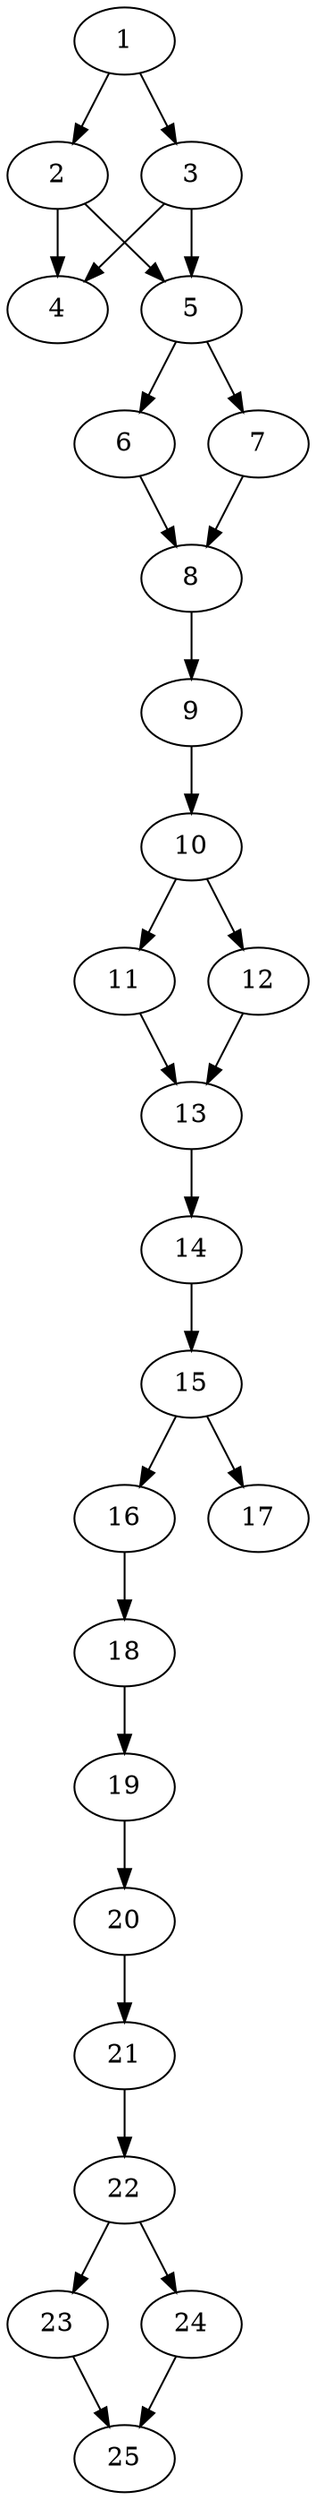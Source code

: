 // DAG automatically generated by daggen at Thu Oct  3 14:00:39 2019
// ./daggen --dot -n 25 --ccr 0.5 --fat 0.3 --regular 0.5 --density 0.7 --mindata 5242880 --maxdata 52428800 
digraph G {
  1 [size="93308928", alpha="0.01", expect_size="46654464"] 
  1 -> 2 [size ="46654464"]
  1 -> 3 [size ="46654464"]
  2 [size="15923200", alpha="0.07", expect_size="7961600"] 
  2 -> 4 [size ="7961600"]
  2 -> 5 [size ="7961600"]
  3 [size="23150592", alpha="0.08", expect_size="11575296"] 
  3 -> 4 [size ="11575296"]
  3 -> 5 [size ="11575296"]
  4 [size="52934656", alpha="0.16", expect_size="26467328"] 
  5 [size="63475712", alpha="0.15", expect_size="31737856"] 
  5 -> 6 [size ="31737856"]
  5 -> 7 [size ="31737856"]
  6 [size="29837312", alpha="0.03", expect_size="14918656"] 
  6 -> 8 [size ="14918656"]
  7 [size="48232448", alpha="0.09", expect_size="24116224"] 
  7 -> 8 [size ="24116224"]
  8 [size="94029824", alpha="0.01", expect_size="47014912"] 
  8 -> 9 [size ="47014912"]
  9 [size="32249856", alpha="0.05", expect_size="16124928"] 
  9 -> 10 [size ="16124928"]
  10 [size="50012160", alpha="0.17", expect_size="25006080"] 
  10 -> 11 [size ="25006080"]
  10 -> 12 [size ="25006080"]
  11 [size="40284160", alpha="0.11", expect_size="20142080"] 
  11 -> 13 [size ="20142080"]
  12 [size="44169216", alpha="0.03", expect_size="22084608"] 
  12 -> 13 [size ="22084608"]
  13 [size="79362048", alpha="0.20", expect_size="39681024"] 
  13 -> 14 [size ="39681024"]
  14 [size="23599104", alpha="0.10", expect_size="11799552"] 
  14 -> 15 [size ="11799552"]
  15 [size="100907008", alpha="0.12", expect_size="50453504"] 
  15 -> 16 [size ="50453504"]
  15 -> 17 [size ="50453504"]
  16 [size="78301184", alpha="0.00", expect_size="39150592"] 
  16 -> 18 [size ="39150592"]
  17 [size="90822656", alpha="0.04", expect_size="45411328"] 
  18 [size="40456192", alpha="0.14", expect_size="20228096"] 
  18 -> 19 [size ="20228096"]
  19 [size="46620672", alpha="0.13", expect_size="23310336"] 
  19 -> 20 [size ="23310336"]
  20 [size="72292352", alpha="0.16", expect_size="36146176"] 
  20 -> 21 [size ="36146176"]
  21 [size="59394048", alpha="0.18", expect_size="29697024"] 
  21 -> 22 [size ="29697024"]
  22 [size="18995200", alpha="0.00", expect_size="9497600"] 
  22 -> 23 [size ="9497600"]
  22 -> 24 [size ="9497600"]
  23 [size="33984512", alpha="0.05", expect_size="16992256"] 
  23 -> 25 [size ="16992256"]
  24 [size="32935936", alpha="0.19", expect_size="16467968"] 
  24 -> 25 [size ="16467968"]
  25 [size="80084992", alpha="0.05", expect_size="40042496"] 
}

